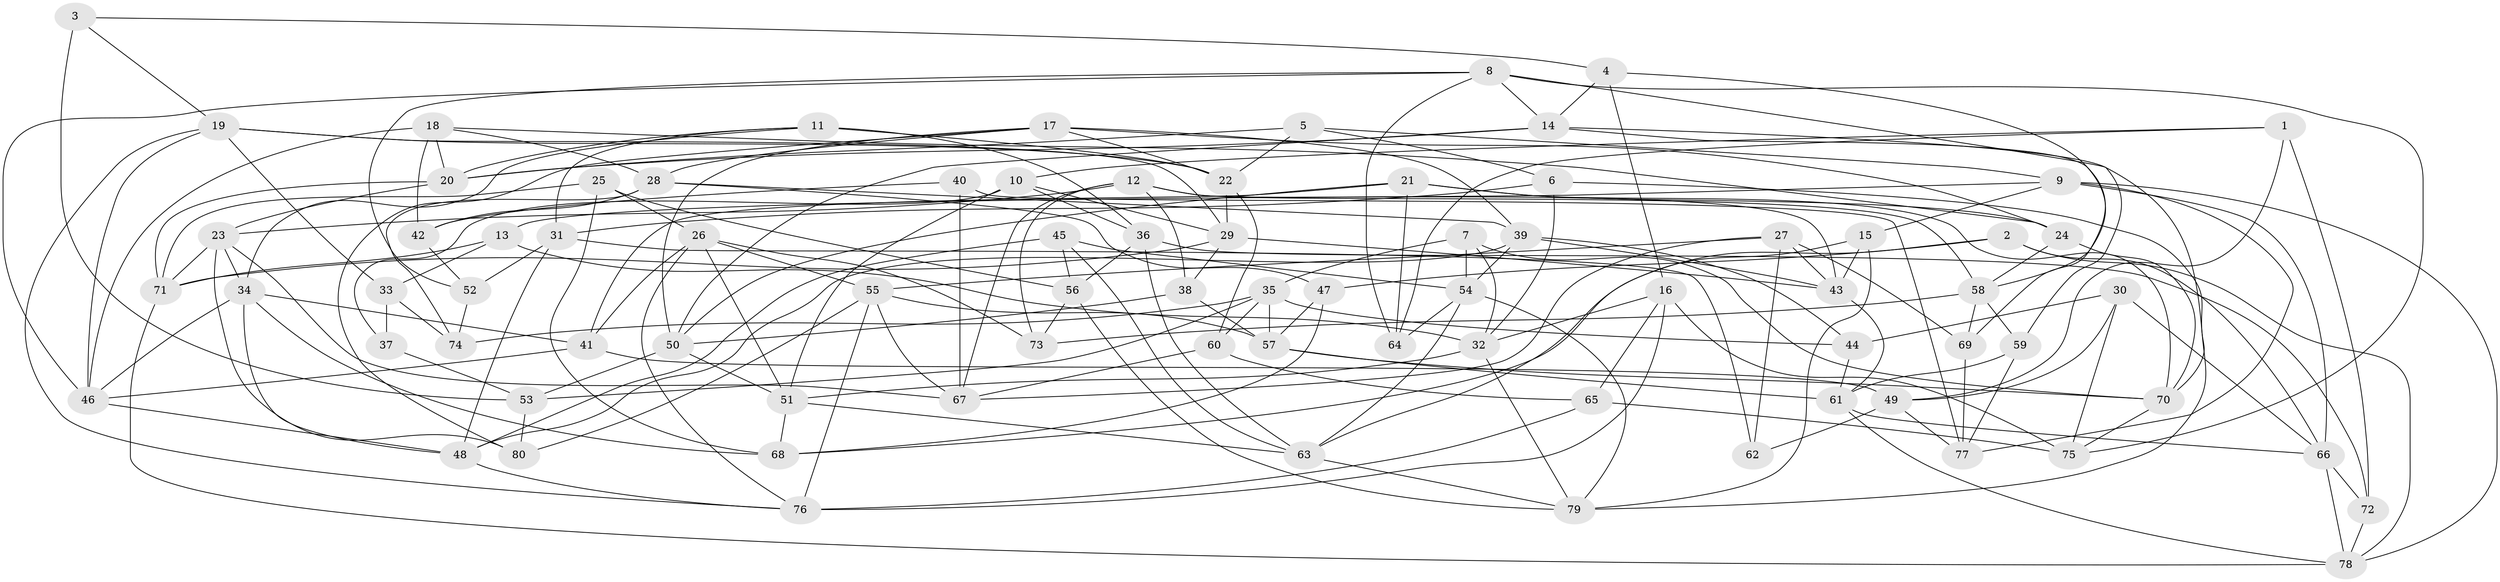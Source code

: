 // original degree distribution, {4: 1.0}
// Generated by graph-tools (version 1.1) at 2025/38/03/04/25 23:38:15]
// undirected, 80 vertices, 200 edges
graph export_dot {
  node [color=gray90,style=filled];
  1;
  2;
  3;
  4;
  5;
  6;
  7;
  8;
  9;
  10;
  11;
  12;
  13;
  14;
  15;
  16;
  17;
  18;
  19;
  20;
  21;
  22;
  23;
  24;
  25;
  26;
  27;
  28;
  29;
  30;
  31;
  32;
  33;
  34;
  35;
  36;
  37;
  38;
  39;
  40;
  41;
  42;
  43;
  44;
  45;
  46;
  47;
  48;
  49;
  50;
  51;
  52;
  53;
  54;
  55;
  56;
  57;
  58;
  59;
  60;
  61;
  62;
  63;
  64;
  65;
  66;
  67;
  68;
  69;
  70;
  71;
  72;
  73;
  74;
  75;
  76;
  77;
  78;
  79;
  80;
  1 -- 10 [weight=1.0];
  1 -- 49 [weight=1.0];
  1 -- 64 [weight=1.0];
  1 -- 72 [weight=1.0];
  2 -- 47 [weight=1.0];
  2 -- 66 [weight=1.0];
  2 -- 68 [weight=1.0];
  2 -- 78 [weight=1.0];
  3 -- 4 [weight=1.0];
  3 -- 19 [weight=1.0];
  3 -- 53 [weight=2.0];
  4 -- 14 [weight=1.0];
  4 -- 16 [weight=1.0];
  4 -- 58 [weight=1.0];
  5 -- 6 [weight=1.0];
  5 -- 9 [weight=1.0];
  5 -- 20 [weight=1.0];
  5 -- 22 [weight=1.0];
  6 -- 31 [weight=1.0];
  6 -- 32 [weight=1.0];
  6 -- 79 [weight=1.0];
  7 -- 32 [weight=1.0];
  7 -- 35 [weight=1.0];
  7 -- 54 [weight=1.0];
  7 -- 70 [weight=1.0];
  8 -- 14 [weight=1.0];
  8 -- 46 [weight=1.0];
  8 -- 52 [weight=1.0];
  8 -- 59 [weight=1.0];
  8 -- 64 [weight=1.0];
  8 -- 75 [weight=1.0];
  9 -- 13 [weight=1.0];
  9 -- 15 [weight=1.0];
  9 -- 66 [weight=1.0];
  9 -- 77 [weight=1.0];
  9 -- 78 [weight=1.0];
  10 -- 29 [weight=1.0];
  10 -- 36 [weight=1.0];
  10 -- 37 [weight=2.0];
  10 -- 51 [weight=1.0];
  11 -- 20 [weight=1.0];
  11 -- 22 [weight=1.0];
  11 -- 31 [weight=1.0];
  11 -- 34 [weight=1.0];
  11 -- 36 [weight=2.0];
  12 -- 23 [weight=1.0];
  12 -- 38 [weight=1.0];
  12 -- 43 [weight=1.0];
  12 -- 58 [weight=1.0];
  12 -- 67 [weight=1.0];
  12 -- 73 [weight=1.0];
  13 -- 32 [weight=1.0];
  13 -- 33 [weight=1.0];
  13 -- 71 [weight=1.0];
  14 -- 20 [weight=1.0];
  14 -- 50 [weight=1.0];
  14 -- 69 [weight=1.0];
  14 -- 70 [weight=1.0];
  15 -- 43 [weight=1.0];
  15 -- 63 [weight=1.0];
  15 -- 79 [weight=1.0];
  16 -- 32 [weight=1.0];
  16 -- 65 [weight=1.0];
  16 -- 75 [weight=2.0];
  16 -- 76 [weight=1.0];
  17 -- 22 [weight=1.0];
  17 -- 24 [weight=1.0];
  17 -- 28 [weight=1.0];
  17 -- 39 [weight=1.0];
  17 -- 50 [weight=1.0];
  17 -- 80 [weight=1.0];
  18 -- 20 [weight=1.0];
  18 -- 24 [weight=1.0];
  18 -- 28 [weight=1.0];
  18 -- 42 [weight=2.0];
  18 -- 46 [weight=1.0];
  19 -- 22 [weight=1.0];
  19 -- 29 [weight=1.0];
  19 -- 33 [weight=1.0];
  19 -- 46 [weight=1.0];
  19 -- 76 [weight=1.0];
  20 -- 23 [weight=1.0];
  20 -- 71 [weight=1.0];
  21 -- 24 [weight=2.0];
  21 -- 41 [weight=1.0];
  21 -- 50 [weight=1.0];
  21 -- 64 [weight=1.0];
  21 -- 70 [weight=1.0];
  22 -- 29 [weight=1.0];
  22 -- 60 [weight=1.0];
  23 -- 34 [weight=1.0];
  23 -- 67 [weight=1.0];
  23 -- 71 [weight=1.0];
  23 -- 80 [weight=1.0];
  24 -- 58 [weight=1.0];
  24 -- 70 [weight=1.0];
  25 -- 26 [weight=1.0];
  25 -- 56 [weight=2.0];
  25 -- 68 [weight=2.0];
  25 -- 71 [weight=1.0];
  26 -- 41 [weight=1.0];
  26 -- 51 [weight=1.0];
  26 -- 55 [weight=1.0];
  26 -- 73 [weight=1.0];
  26 -- 76 [weight=1.0];
  27 -- 43 [weight=1.0];
  27 -- 55 [weight=1.0];
  27 -- 62 [weight=2.0];
  27 -- 67 [weight=1.0];
  27 -- 69 [weight=1.0];
  28 -- 39 [weight=1.0];
  28 -- 42 [weight=1.0];
  28 -- 47 [weight=1.0];
  28 -- 74 [weight=1.0];
  29 -- 38 [weight=1.0];
  29 -- 43 [weight=1.0];
  29 -- 71 [weight=1.0];
  30 -- 44 [weight=1.0];
  30 -- 49 [weight=1.0];
  30 -- 66 [weight=1.0];
  30 -- 75 [weight=1.0];
  31 -- 48 [weight=1.0];
  31 -- 52 [weight=2.0];
  31 -- 62 [weight=1.0];
  32 -- 51 [weight=1.0];
  32 -- 79 [weight=1.0];
  33 -- 37 [weight=1.0];
  33 -- 74 [weight=1.0];
  34 -- 41 [weight=1.0];
  34 -- 46 [weight=1.0];
  34 -- 48 [weight=1.0];
  34 -- 68 [weight=1.0];
  35 -- 44 [weight=1.0];
  35 -- 53 [weight=1.0];
  35 -- 57 [weight=1.0];
  35 -- 60 [weight=1.0];
  35 -- 74 [weight=1.0];
  36 -- 56 [weight=1.0];
  36 -- 63 [weight=1.0];
  36 -- 72 [weight=1.0];
  37 -- 53 [weight=1.0];
  38 -- 50 [weight=1.0];
  38 -- 57 [weight=1.0];
  39 -- 43 [weight=1.0];
  39 -- 44 [weight=1.0];
  39 -- 48 [weight=1.0];
  39 -- 54 [weight=1.0];
  40 -- 42 [weight=1.0];
  40 -- 67 [weight=1.0];
  40 -- 77 [weight=2.0];
  41 -- 46 [weight=1.0];
  41 -- 49 [weight=2.0];
  42 -- 52 [weight=2.0];
  43 -- 61 [weight=1.0];
  44 -- 61 [weight=1.0];
  45 -- 48 [weight=1.0];
  45 -- 54 [weight=1.0];
  45 -- 56 [weight=1.0];
  45 -- 63 [weight=1.0];
  46 -- 48 [weight=1.0];
  47 -- 57 [weight=1.0];
  47 -- 68 [weight=1.0];
  48 -- 76 [weight=1.0];
  49 -- 62 [weight=1.0];
  49 -- 77 [weight=1.0];
  50 -- 51 [weight=1.0];
  50 -- 53 [weight=1.0];
  51 -- 63 [weight=1.0];
  51 -- 68 [weight=1.0];
  52 -- 74 [weight=1.0];
  53 -- 80 [weight=1.0];
  54 -- 63 [weight=1.0];
  54 -- 64 [weight=1.0];
  54 -- 79 [weight=1.0];
  55 -- 57 [weight=1.0];
  55 -- 67 [weight=1.0];
  55 -- 76 [weight=1.0];
  55 -- 80 [weight=1.0];
  56 -- 73 [weight=1.0];
  56 -- 79 [weight=1.0];
  57 -- 61 [weight=1.0];
  57 -- 70 [weight=1.0];
  58 -- 59 [weight=1.0];
  58 -- 69 [weight=1.0];
  58 -- 73 [weight=1.0];
  59 -- 61 [weight=1.0];
  59 -- 77 [weight=1.0];
  60 -- 65 [weight=1.0];
  60 -- 67 [weight=1.0];
  61 -- 66 [weight=1.0];
  61 -- 78 [weight=1.0];
  63 -- 79 [weight=1.0];
  65 -- 75 [weight=1.0];
  65 -- 76 [weight=1.0];
  66 -- 72 [weight=1.0];
  66 -- 78 [weight=1.0];
  69 -- 77 [weight=1.0];
  70 -- 75 [weight=1.0];
  71 -- 78 [weight=1.0];
  72 -- 78 [weight=1.0];
}
